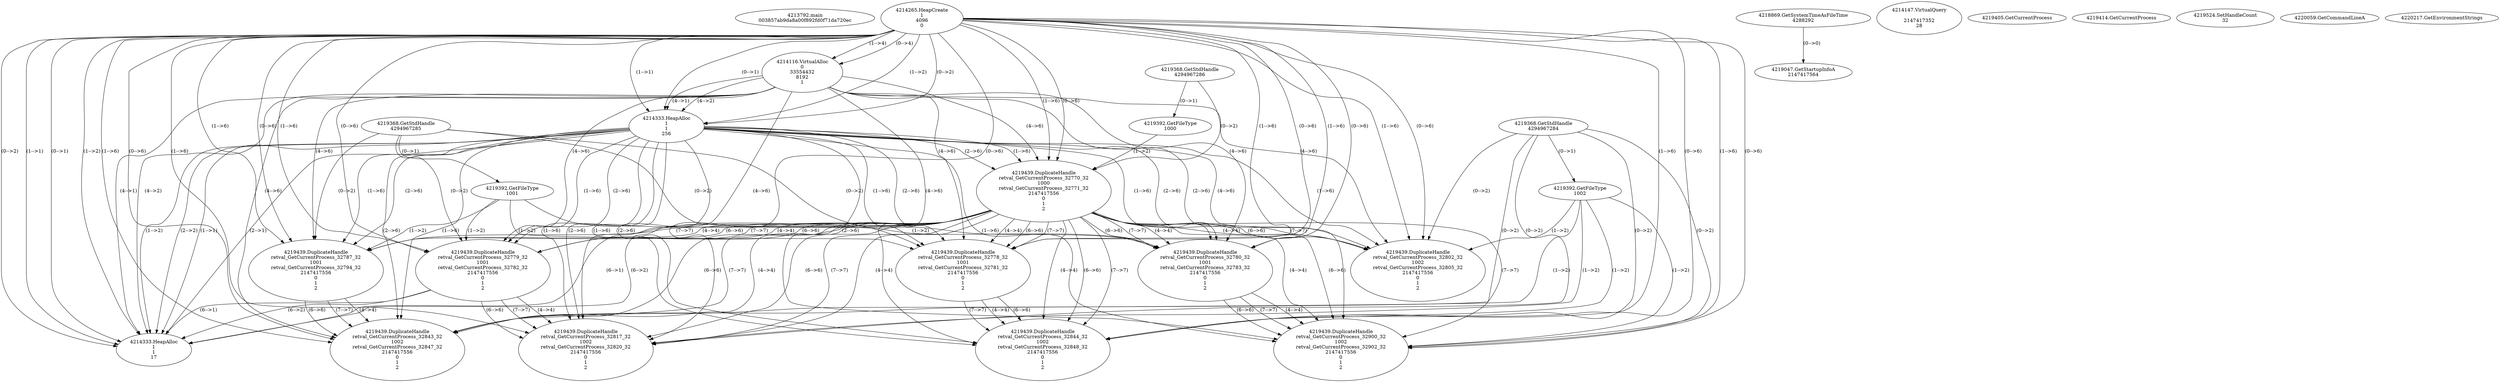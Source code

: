 // Global SCDG with merge call
digraph {
	0 [label="4213792.main
003857ab9da8a00f892fd0f71da720ec"]
	1 [label="4214265.HeapCreate
1
4096
0"]
	2 [label="4218869.GetSystemTimeAsFileTime
4288292"]
	3 [label="4214116.VirtualAlloc
0
33554432
8192
1"]
	1 -> 3 [label="(1-->4)"]
	1 -> 3 [label="(0-->4)"]
	4 [label="4214147.VirtualQuery

2147417352
28"]
	5 [label="4214333.HeapAlloc
1
1
256"]
	1 -> 5 [label="(1-->1)"]
	1 -> 5 [label="(0-->1)"]
	3 -> 5 [label="(4-->1)"]
	1 -> 5 [label="(1-->2)"]
	1 -> 5 [label="(0-->2)"]
	3 -> 5 [label="(4-->2)"]
	6 [label="4219047.GetStartupInfoA
2147417564"]
	2 -> 6 [label="(0-->0)"]
	7 [label="4219368.GetStdHandle
4294967286"]
	8 [label="4219392.GetFileType
1000"]
	7 -> 8 [label="(0-->1)"]
	9 [label="4219405.GetCurrentProcess
"]
	10 [label="4219414.GetCurrentProcess
"]
	11 [label="4219439.DuplicateHandle
retval_GetCurrentProcess_32770_32
1000
retval_GetCurrentProcess_32771_32
2147417556
0
1
2"]
	7 -> 11 [label="(0-->2)"]
	8 -> 11 [label="(1-->2)"]
	1 -> 11 [label="(1-->6)"]
	1 -> 11 [label="(0-->6)"]
	3 -> 11 [label="(4-->6)"]
	5 -> 11 [label="(1-->6)"]
	5 -> 11 [label="(2-->6)"]
	12 [label="4219368.GetStdHandle
4294967285"]
	13 [label="4219392.GetFileType
1001"]
	12 -> 13 [label="(0-->1)"]
	14 [label="4219439.DuplicateHandle
retval_GetCurrentProcess_32779_32
1001
retval_GetCurrentProcess_32782_32
2147417556
0
1
2"]
	12 -> 14 [label="(0-->2)"]
	13 -> 14 [label="(1-->2)"]
	11 -> 14 [label="(4-->4)"]
	1 -> 14 [label="(1-->6)"]
	1 -> 14 [label="(0-->6)"]
	3 -> 14 [label="(4-->6)"]
	5 -> 14 [label="(1-->6)"]
	5 -> 14 [label="(2-->6)"]
	11 -> 14 [label="(6-->6)"]
	11 -> 14 [label="(7-->7)"]
	15 [label="4219368.GetStdHandle
4294967284"]
	16 [label="4219392.GetFileType
1002"]
	15 -> 16 [label="(0-->1)"]
	17 [label="4219524.SetHandleCount
32"]
	18 [label="4220059.GetCommandLineA
"]
	19 [label="4214333.HeapAlloc
1
1
17"]
	1 -> 19 [label="(1-->1)"]
	1 -> 19 [label="(0-->1)"]
	3 -> 19 [label="(4-->1)"]
	5 -> 19 [label="(1-->1)"]
	5 -> 19 [label="(2-->1)"]
	11 -> 19 [label="(6-->1)"]
	14 -> 19 [label="(6-->1)"]
	1 -> 19 [label="(1-->2)"]
	1 -> 19 [label="(0-->2)"]
	3 -> 19 [label="(4-->2)"]
	5 -> 19 [label="(1-->2)"]
	5 -> 19 [label="(2-->2)"]
	11 -> 19 [label="(6-->2)"]
	14 -> 19 [label="(6-->2)"]
	20 [label="4220217.GetEnvironmentStrings
"]
	21 [label="4219439.DuplicateHandle
retval_GetCurrentProcess_32778_32
1001
retval_GetCurrentProcess_32781_32
2147417556
0
1
2"]
	12 -> 21 [label="(0-->2)"]
	13 -> 21 [label="(1-->2)"]
	11 -> 21 [label="(4-->4)"]
	1 -> 21 [label="(1-->6)"]
	1 -> 21 [label="(0-->6)"]
	3 -> 21 [label="(4-->6)"]
	5 -> 21 [label="(1-->6)"]
	5 -> 21 [label="(2-->6)"]
	11 -> 21 [label="(6-->6)"]
	11 -> 21 [label="(7-->7)"]
	22 [label="4219439.DuplicateHandle
retval_GetCurrentProcess_32844_32
1002
retval_GetCurrentProcess_32848_32
2147417556
0
1
2"]
	15 -> 22 [label="(0-->2)"]
	16 -> 22 [label="(1-->2)"]
	11 -> 22 [label="(4-->4)"]
	21 -> 22 [label="(4-->4)"]
	1 -> 22 [label="(1-->6)"]
	1 -> 22 [label="(0-->6)"]
	3 -> 22 [label="(4-->6)"]
	5 -> 22 [label="(1-->6)"]
	5 -> 22 [label="(2-->6)"]
	11 -> 22 [label="(6-->6)"]
	21 -> 22 [label="(6-->6)"]
	11 -> 22 [label="(7-->7)"]
	21 -> 22 [label="(7-->7)"]
	23 [label="4219439.DuplicateHandle
retval_GetCurrentProcess_32802_32
1002
retval_GetCurrentProcess_32805_32
2147417556
0
1
2"]
	15 -> 23 [label="(0-->2)"]
	16 -> 23 [label="(1-->2)"]
	11 -> 23 [label="(4-->4)"]
	1 -> 23 [label="(1-->6)"]
	1 -> 23 [label="(0-->6)"]
	3 -> 23 [label="(4-->6)"]
	5 -> 23 [label="(1-->6)"]
	5 -> 23 [label="(2-->6)"]
	11 -> 23 [label="(6-->6)"]
	11 -> 23 [label="(7-->7)"]
	24 [label="4219439.DuplicateHandle
retval_GetCurrentProcess_32787_32
1001
retval_GetCurrentProcess_32794_32
2147417556
0
1
2"]
	12 -> 24 [label="(0-->2)"]
	13 -> 24 [label="(1-->2)"]
	11 -> 24 [label="(4-->4)"]
	1 -> 24 [label="(1-->6)"]
	1 -> 24 [label="(0-->6)"]
	3 -> 24 [label="(4-->6)"]
	5 -> 24 [label="(1-->6)"]
	5 -> 24 [label="(2-->6)"]
	11 -> 24 [label="(6-->6)"]
	11 -> 24 [label="(7-->7)"]
	25 [label="4219439.DuplicateHandle
retval_GetCurrentProcess_32843_32
1002
retval_GetCurrentProcess_32847_32
2147417556
0
1
2"]
	15 -> 25 [label="(0-->2)"]
	16 -> 25 [label="(1-->2)"]
	11 -> 25 [label="(4-->4)"]
	24 -> 25 [label="(4-->4)"]
	1 -> 25 [label="(1-->6)"]
	1 -> 25 [label="(0-->6)"]
	3 -> 25 [label="(4-->6)"]
	5 -> 25 [label="(1-->6)"]
	5 -> 25 [label="(2-->6)"]
	11 -> 25 [label="(6-->6)"]
	24 -> 25 [label="(6-->6)"]
	11 -> 25 [label="(7-->7)"]
	24 -> 25 [label="(7-->7)"]
	26 [label="4219439.DuplicateHandle
retval_GetCurrentProcess_32817_32
1002
retval_GetCurrentProcess_32820_32
2147417556
0
1
2"]
	15 -> 26 [label="(0-->2)"]
	16 -> 26 [label="(1-->2)"]
	11 -> 26 [label="(4-->4)"]
	14 -> 26 [label="(4-->4)"]
	1 -> 26 [label="(1-->6)"]
	1 -> 26 [label="(0-->6)"]
	3 -> 26 [label="(4-->6)"]
	5 -> 26 [label="(1-->6)"]
	5 -> 26 [label="(2-->6)"]
	11 -> 26 [label="(6-->6)"]
	14 -> 26 [label="(6-->6)"]
	11 -> 26 [label="(7-->7)"]
	14 -> 26 [label="(7-->7)"]
	27 [label="4219439.DuplicateHandle
retval_GetCurrentProcess_32780_32
1001
retval_GetCurrentProcess_32783_32
2147417556
0
1
2"]
	12 -> 27 [label="(0-->2)"]
	13 -> 27 [label="(1-->2)"]
	11 -> 27 [label="(4-->4)"]
	1 -> 27 [label="(1-->6)"]
	1 -> 27 [label="(0-->6)"]
	3 -> 27 [label="(4-->6)"]
	5 -> 27 [label="(1-->6)"]
	5 -> 27 [label="(2-->6)"]
	11 -> 27 [label="(6-->6)"]
	11 -> 27 [label="(7-->7)"]
	28 [label="4219439.DuplicateHandle
retval_GetCurrentProcess_32900_32
1002
retval_GetCurrentProcess_32902_32
2147417556
0
1
2"]
	15 -> 28 [label="(0-->2)"]
	16 -> 28 [label="(1-->2)"]
	11 -> 28 [label="(4-->4)"]
	27 -> 28 [label="(4-->4)"]
	1 -> 28 [label="(1-->6)"]
	1 -> 28 [label="(0-->6)"]
	3 -> 28 [label="(4-->6)"]
	5 -> 28 [label="(1-->6)"]
	5 -> 28 [label="(2-->6)"]
	11 -> 28 [label="(6-->6)"]
	27 -> 28 [label="(6-->6)"]
	11 -> 28 [label="(7-->7)"]
	27 -> 28 [label="(7-->7)"]
}
